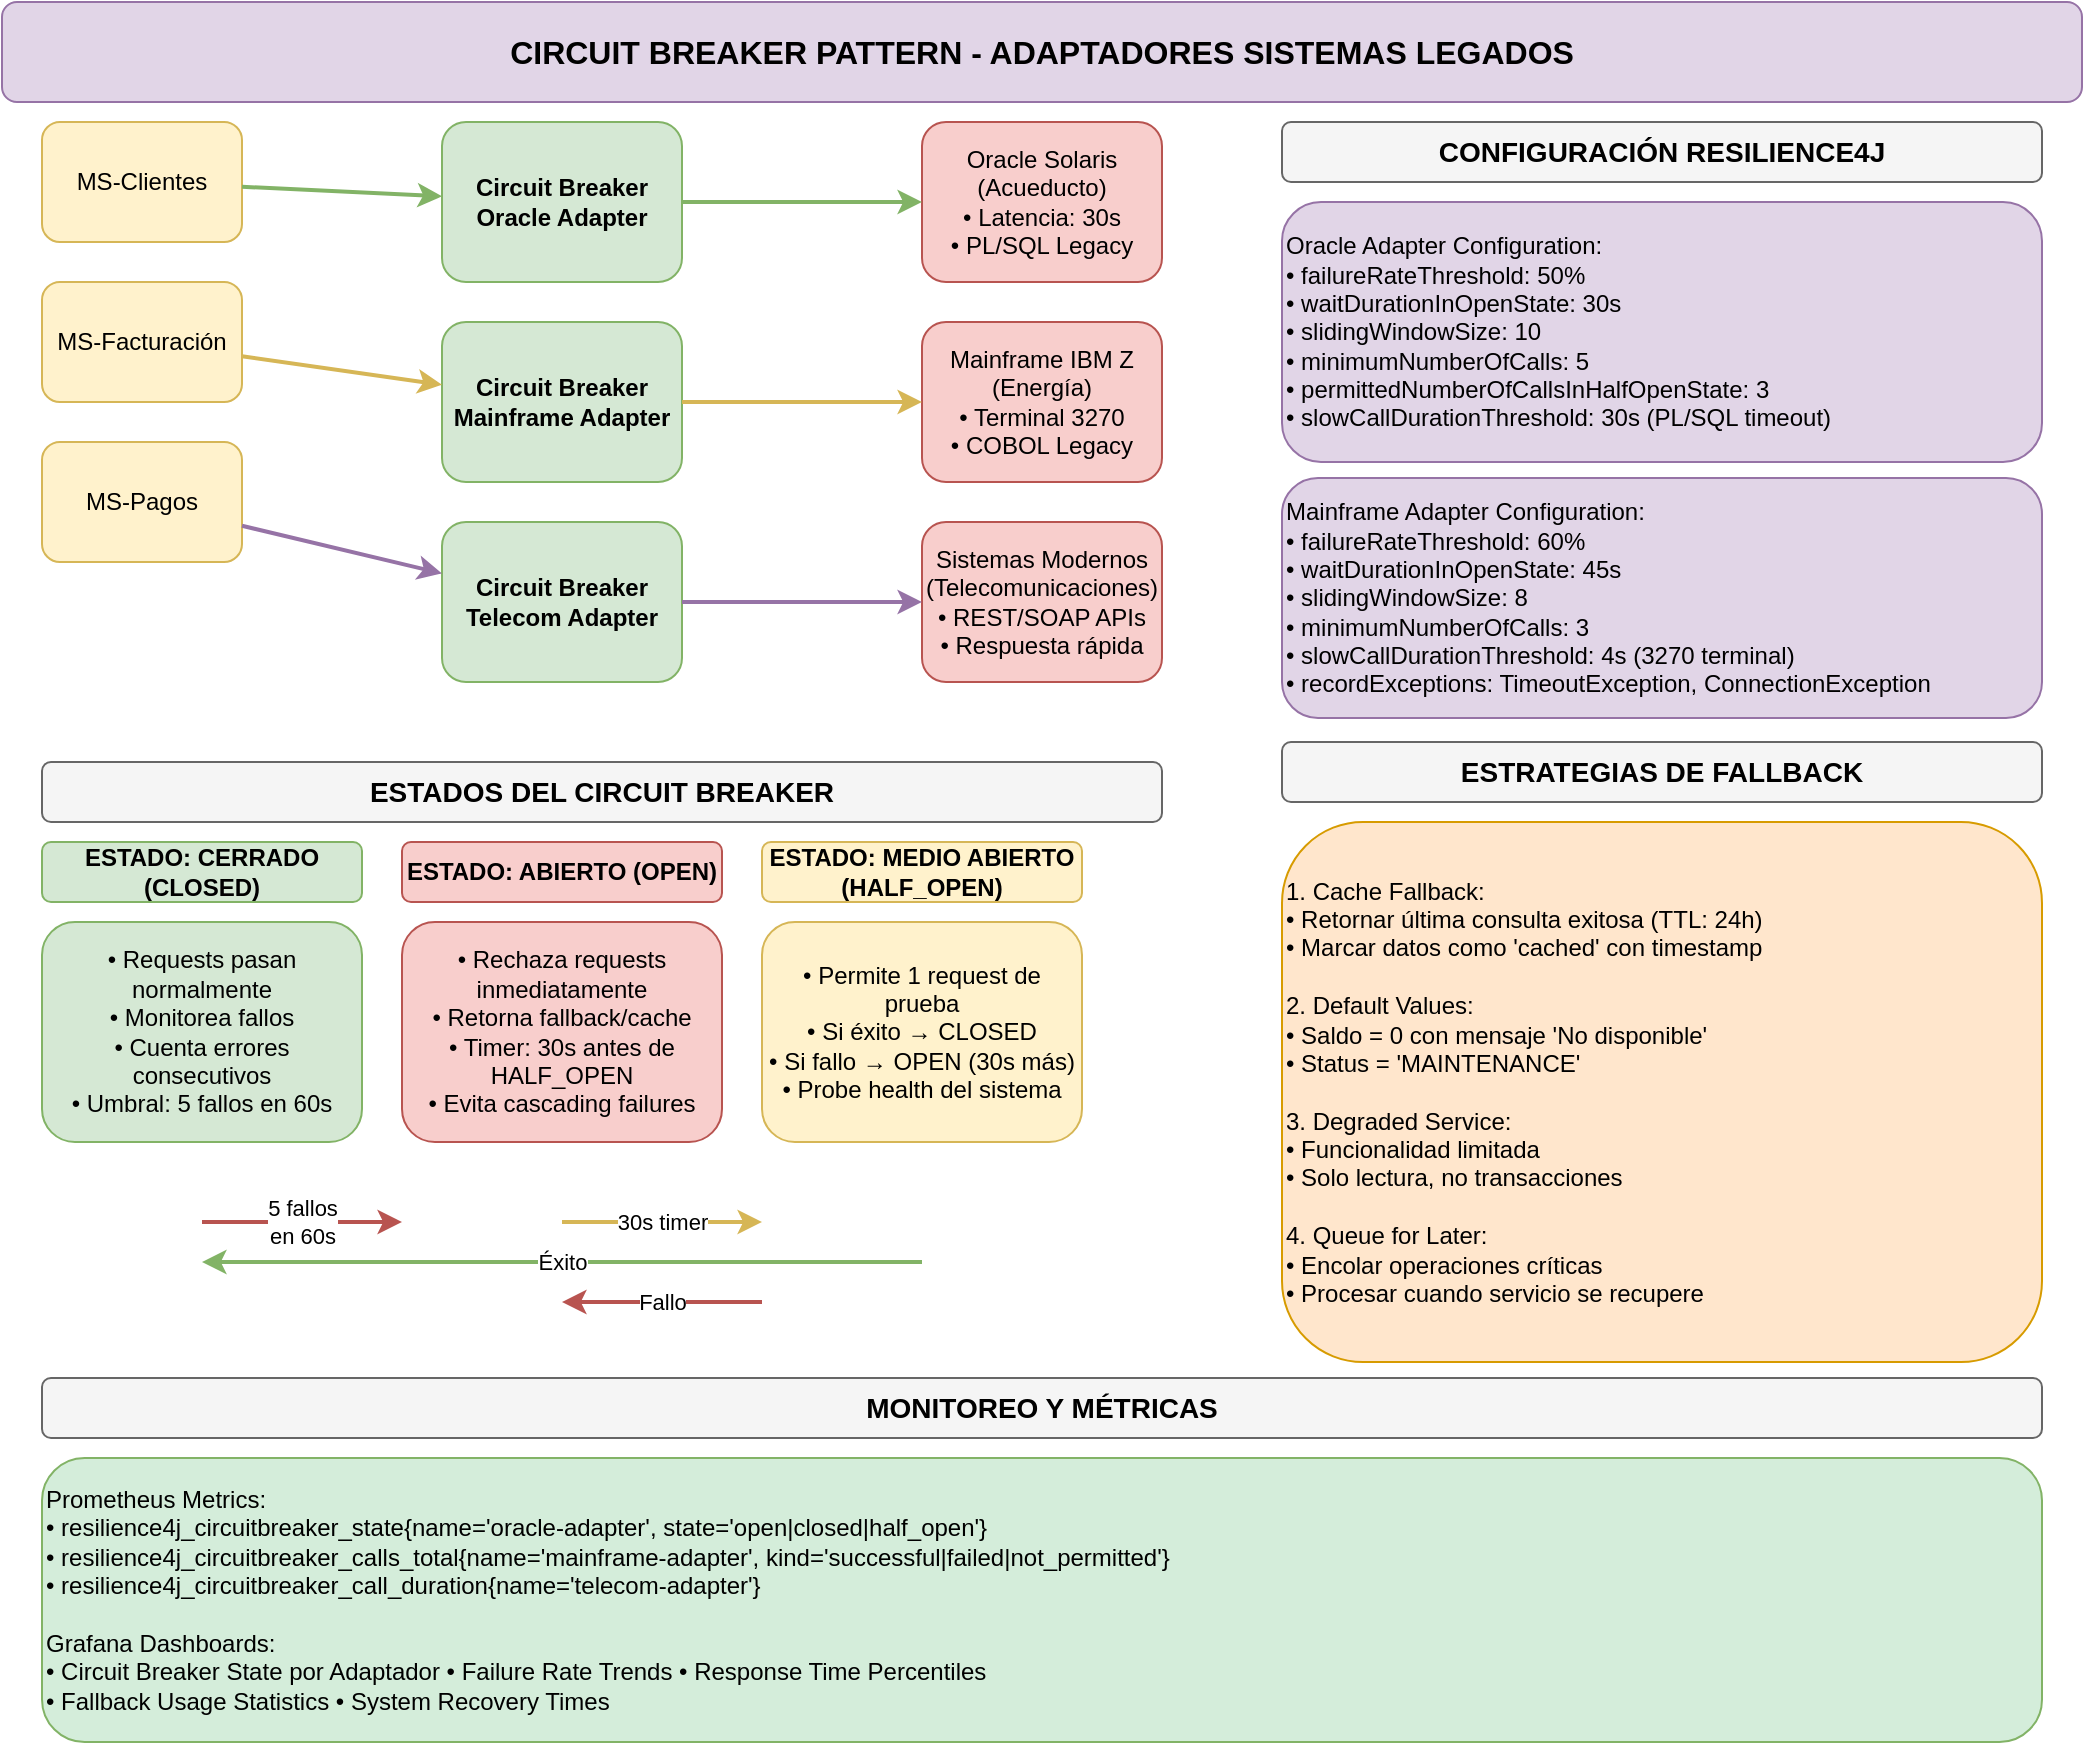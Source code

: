 <mxfile version="28.0.6">
  <diagram name="Circuit Breaker Pattern" id="dkoClyU12HXPn1E9RN4F">
    <mxGraphModel dx="2707" dy="1616" grid="1" gridSize="10" guides="1" tooltips="1" connect="1" arrows="1" fold="1" page="1" pageScale="1" pageWidth="1654" pageHeight="1169" math="0" shadow="0">
      <root>
        <mxCell id="0" />
        <mxCell id="1" parent="0" />
        <mxCell id="zeunEWAcClMQqQdVzJYE-1" value="CIRCUIT BREAKER PATTERN - ADAPTADORES SISTEMAS LEGADOS" style="rounded=1;whiteSpace=wrap;html=1;fillColor=#e1d5e7;strokeColor=#9673a6;fontSize=16;fontStyle=1;" vertex="1" parent="1">
          <mxGeometry x="307" y="150" width="1040" height="50" as="geometry" />
        </mxCell>
        <mxCell id="zeunEWAcClMQqQdVzJYE-2" value="MS-Clientes" style="rounded=1;whiteSpace=wrap;html=1;fillColor=#fff2cc;strokeColor=#d6b656;" vertex="1" parent="1">
          <mxGeometry x="327" y="210" width="100" height="60" as="geometry" />
        </mxCell>
        <mxCell id="zeunEWAcClMQqQdVzJYE-3" value="MS-Facturación" style="rounded=1;whiteSpace=wrap;html=1;fillColor=#fff2cc;strokeColor=#d6b656;" vertex="1" parent="1">
          <mxGeometry x="327" y="290" width="100" height="60" as="geometry" />
        </mxCell>
        <mxCell id="zeunEWAcClMQqQdVzJYE-4" value="MS-Pagos" style="rounded=1;whiteSpace=wrap;html=1;fillColor=#fff2cc;strokeColor=#d6b656;" vertex="1" parent="1">
          <mxGeometry x="327" y="370" width="100" height="60" as="geometry" />
        </mxCell>
        <mxCell id="zeunEWAcClMQqQdVzJYE-5" value="Circuit Breaker&#xa;Oracle Adapter" style="rounded=1;whiteSpace=wrap;html=1;fillColor=#d5e8d4;strokeColor=#82b366;fontSize=12;fontStyle=1;" vertex="1" parent="1">
          <mxGeometry x="527" y="210" width="120" height="80" as="geometry" />
        </mxCell>
        <mxCell id="zeunEWAcClMQqQdVzJYE-6" value="Circuit Breaker&#xa;Mainframe Adapter" style="rounded=1;whiteSpace=wrap;html=1;fillColor=#d5e8d4;strokeColor=#82b366;fontSize=12;fontStyle=1;" vertex="1" parent="1">
          <mxGeometry x="527" y="310" width="120" height="80" as="geometry" />
        </mxCell>
        <mxCell id="zeunEWAcClMQqQdVzJYE-7" value="Circuit Breaker&#xa;Telecom Adapter" style="rounded=1;whiteSpace=wrap;html=1;fillColor=#d5e8d4;strokeColor=#82b366;fontSize=12;fontStyle=1;" vertex="1" parent="1">
          <mxGeometry x="527" y="410" width="120" height="80" as="geometry" />
        </mxCell>
        <mxCell id="zeunEWAcClMQqQdVzJYE-8" value="Oracle Solaris&#xa;(Acueducto)&#xa;• Latencia: 30s&#xa;• PL/SQL Legacy" style="rounded=1;whiteSpace=wrap;html=1;fillColor=#f8cecc;strokeColor=#b85450;" vertex="1" parent="1">
          <mxGeometry x="767" y="210" width="120" height="80" as="geometry" />
        </mxCell>
        <mxCell id="zeunEWAcClMQqQdVzJYE-9" value="Mainframe IBM Z&#xa;(Energía)&#xa;• Terminal 3270&#xa;• COBOL Legacy" style="rounded=1;whiteSpace=wrap;html=1;fillColor=#f8cecc;strokeColor=#b85450;" vertex="1" parent="1">
          <mxGeometry x="767" y="310" width="120" height="80" as="geometry" />
        </mxCell>
        <mxCell id="zeunEWAcClMQqQdVzJYE-10" value="Sistemas Modernos&#xa;(Telecomunicaciones)&#xa;• REST/SOAP APIs&#xa;• Respuesta rápida" style="rounded=1;whiteSpace=wrap;html=1;fillColor=#f8cecc;strokeColor=#b85450;" vertex="1" parent="1">
          <mxGeometry x="767" y="410" width="120" height="80" as="geometry" />
        </mxCell>
        <mxCell id="zeunEWAcClMQqQdVzJYE-11" value="ESTADOS DEL CIRCUIT BREAKER" style="rounded=1;whiteSpace=wrap;html=1;fillColor=#f5f5f5;strokeColor=#666666;fontSize=14;fontStyle=1;" vertex="1" parent="1">
          <mxGeometry x="327" y="530" width="560" height="30" as="geometry" />
        </mxCell>
        <mxCell id="zeunEWAcClMQqQdVzJYE-12" value="ESTADO: CERRADO (CLOSED)" style="rounded=1;whiteSpace=wrap;html=1;fillColor=#d5e8d4;strokeColor=#82b366;fontSize=12;fontStyle=1;" vertex="1" parent="1">
          <mxGeometry x="327" y="570" width="160" height="30" as="geometry" />
        </mxCell>
        <mxCell id="zeunEWAcClMQqQdVzJYE-13" value="• Requests pasan normalmente&#xa;• Monitorea fallos&#xa;• Cuenta errores consecutivos&#xa;• Umbral: 5 fallos en 60s" style="rounded=1;whiteSpace=wrap;html=1;fillColor=#d5e8d4;strokeColor=#82b366;" vertex="1" parent="1">
          <mxGeometry x="327" y="610" width="160" height="110" as="geometry" />
        </mxCell>
        <mxCell id="zeunEWAcClMQqQdVzJYE-14" value="ESTADO: ABIERTO (OPEN)" style="rounded=1;whiteSpace=wrap;html=1;fillColor=#f8cecc;strokeColor=#b85450;fontSize=12;fontStyle=1;" vertex="1" parent="1">
          <mxGeometry x="507" y="570" width="160" height="30" as="geometry" />
        </mxCell>
        <mxCell id="zeunEWAcClMQqQdVzJYE-15" value="• Rechaza requests inmediatamente&#xa;• Retorna fallback/cache&#xa;• Timer: 30s antes de HALF_OPEN&#xa;• Evita cascading failures" style="rounded=1;whiteSpace=wrap;html=1;fillColor=#f8cecc;strokeColor=#b85450;" vertex="1" parent="1">
          <mxGeometry x="507" y="610" width="160" height="110" as="geometry" />
        </mxCell>
        <mxCell id="zeunEWAcClMQqQdVzJYE-16" value="ESTADO: MEDIO ABIERTO (HALF_OPEN)" style="rounded=1;whiteSpace=wrap;html=1;fillColor=#fff2cc;strokeColor=#d6b656;fontSize=12;fontStyle=1;" vertex="1" parent="1">
          <mxGeometry x="687" y="570" width="160" height="30" as="geometry" />
        </mxCell>
        <mxCell id="zeunEWAcClMQqQdVzJYE-17" value="• Permite 1 request de prueba&#xa;• Si éxito → CLOSED&#xa;• Si fallo → OPEN (30s más)&#xa;• Probe health del sistema" style="rounded=1;whiteSpace=wrap;html=1;fillColor=#fff2cc;strokeColor=#d6b656;" vertex="1" parent="1">
          <mxGeometry x="687" y="610" width="160" height="110" as="geometry" />
        </mxCell>
        <mxCell id="zeunEWAcClMQqQdVzJYE-18" value="CONFIGURACIÓN RESILIENCE4J" style="rounded=1;whiteSpace=wrap;html=1;fillColor=#f5f5f5;strokeColor=#666666;fontSize=14;fontStyle=1;" vertex="1" parent="1">
          <mxGeometry x="947" y="210" width="380" height="30" as="geometry" />
        </mxCell>
        <mxCell id="zeunEWAcClMQqQdVzJYE-19" value="Oracle Adapter Configuration:&#xa;• failureRateThreshold: 50%&#xa;• waitDurationInOpenState: 30s&#xa;• slidingWindowSize: 10&#xa;• minimumNumberOfCalls: 5&#xa;• permittedNumberOfCallsInHalfOpenState: 3&#xa;• slowCallDurationThreshold: 30s (PL/SQL timeout)" style="rounded=1;whiteSpace=wrap;html=1;fillColor=#e1d5e7;strokeColor=#9673a6;align=left;" vertex="1" parent="1">
          <mxGeometry x="947" y="250" width="380" height="130" as="geometry" />
        </mxCell>
        <mxCell id="zeunEWAcClMQqQdVzJYE-20" value="Mainframe Adapter Configuration:&#xa;• failureRateThreshold: 60%&#xa;• waitDurationInOpenState: 45s&#xa;• slidingWindowSize: 8&#xa;• minimumNumberOfCalls: 3&#xa;• slowCallDurationThreshold: 4s (3270 terminal)&#xa;• recordExceptions: TimeoutException, ConnectionException" style="rounded=1;whiteSpace=wrap;html=1;fillColor=#e1d5e7;strokeColor=#9673a6;align=left;" vertex="1" parent="1">
          <mxGeometry x="947" y="388" width="380" height="120" as="geometry" />
        </mxCell>
        <mxCell id="zeunEWAcClMQqQdVzJYE-21" value="ESTRATEGIAS DE FALLBACK" style="rounded=1;whiteSpace=wrap;html=1;fillColor=#f5f5f5;strokeColor=#666666;fontSize=14;fontStyle=1;" vertex="1" parent="1">
          <mxGeometry x="947" y="520" width="380" height="30" as="geometry" />
        </mxCell>
        <mxCell id="zeunEWAcClMQqQdVzJYE-22" value="1. Cache Fallback:&#xa;   • Retornar última consulta exitosa (TTL: 24h)&#xa;   • Marcar datos como &#39;cached&#39; con timestamp&#xa;&#xa;2. Default Values:&#xa;   • Saldo = 0 con mensaje &#39;No disponible&#39;&#xa;   • Status = &#39;MAINTENANCE&#39;&#xa;&#xa;3. Degraded Service:&#xa;   • Funcionalidad limitada&#xa;   • Solo lectura, no transacciones&#xa;&#xa;4. Queue for Later:&#xa;   • Encolar operaciones críticas&#xa;   • Procesar cuando servicio se recupere" style="rounded=1;whiteSpace=wrap;html=1;fillColor=#ffe6cc;strokeColor=#d79b00;align=left;" vertex="1" parent="1">
          <mxGeometry x="947" y="560" width="380" height="270" as="geometry" />
        </mxCell>
        <mxCell id="zeunEWAcClMQqQdVzJYE-23" style="endArrow=classic;html=1;strokeColor=#82b366;strokeWidth=2;" edge="1" parent="1" source="zeunEWAcClMQqQdVzJYE-2" target="zeunEWAcClMQqQdVzJYE-5">
          <mxGeometry width="50" height="50" relative="1" as="geometry">
            <mxPoint x="437" y="250" as="sourcePoint" />
            <mxPoint x="517" y="250" as="targetPoint" />
          </mxGeometry>
        </mxCell>
        <mxCell id="zeunEWAcClMQqQdVzJYE-24" style="endArrow=classic;html=1;strokeColor=#82b366;strokeWidth=2;" edge="1" parent="1" source="zeunEWAcClMQqQdVzJYE-5" target="zeunEWAcClMQqQdVzJYE-8">
          <mxGeometry width="50" height="50" relative="1" as="geometry">
            <mxPoint x="657" y="250" as="sourcePoint" />
            <mxPoint x="757" y="250" as="targetPoint" />
          </mxGeometry>
        </mxCell>
        <mxCell id="zeunEWAcClMQqQdVzJYE-25" style="endArrow=classic;html=1;strokeColor=#d6b656;strokeWidth=2;" edge="1" parent="1" source="zeunEWAcClMQqQdVzJYE-3" target="zeunEWAcClMQqQdVzJYE-6">
          <mxGeometry width="50" height="50" relative="1" as="geometry">
            <mxPoint x="437" y="330" as="sourcePoint" />
            <mxPoint x="517" y="330" as="targetPoint" />
          </mxGeometry>
        </mxCell>
        <mxCell id="zeunEWAcClMQqQdVzJYE-26" style="endArrow=classic;html=1;strokeColor=#d6b656;strokeWidth=2;" edge="1" parent="1" source="zeunEWAcClMQqQdVzJYE-6" target="zeunEWAcClMQqQdVzJYE-9">
          <mxGeometry width="50" height="50" relative="1" as="geometry">
            <mxPoint x="657" y="350" as="sourcePoint" />
            <mxPoint x="757" y="350" as="targetPoint" />
          </mxGeometry>
        </mxCell>
        <mxCell id="zeunEWAcClMQqQdVzJYE-27" style="endArrow=classic;html=1;strokeColor=#9673a6;strokeWidth=2;" edge="1" parent="1" source="zeunEWAcClMQqQdVzJYE-4" target="zeunEWAcClMQqQdVzJYE-7">
          <mxGeometry width="50" height="50" relative="1" as="geometry">
            <mxPoint x="437" y="410" as="sourcePoint" />
            <mxPoint x="517" y="410" as="targetPoint" />
          </mxGeometry>
        </mxCell>
        <mxCell id="zeunEWAcClMQqQdVzJYE-28" style="endArrow=classic;html=1;strokeColor=#9673a6;strokeWidth=2;" edge="1" parent="1" source="zeunEWAcClMQqQdVzJYE-7" target="zeunEWAcClMQqQdVzJYE-10">
          <mxGeometry width="50" height="50" relative="1" as="geometry">
            <mxPoint x="657" y="450" as="sourcePoint" />
            <mxPoint x="757" y="450" as="targetPoint" />
          </mxGeometry>
        </mxCell>
        <mxCell id="zeunEWAcClMQqQdVzJYE-29" value="5 fallos&#xa;en 60s" style="endArrow=classic;html=1;strokeColor=#b85450;strokeWidth=2;" edge="1" parent="1">
          <mxGeometry width="50" height="50" relative="1" as="geometry">
            <mxPoint x="407" y="760" as="sourcePoint" />
            <mxPoint x="507" y="760" as="targetPoint" />
          </mxGeometry>
        </mxCell>
        <mxCell id="zeunEWAcClMQqQdVzJYE-30" value="30s timer" style="endArrow=classic;html=1;strokeColor=#d6b656;strokeWidth=2;" edge="1" parent="1">
          <mxGeometry width="50" height="50" relative="1" as="geometry">
            <mxPoint x="587" y="760" as="sourcePoint" />
            <mxPoint x="687" y="760" as="targetPoint" />
          </mxGeometry>
        </mxCell>
        <mxCell id="zeunEWAcClMQqQdVzJYE-31" value="Éxito" style="endArrow=classic;html=1;strokeColor=#82b366;strokeWidth=2;curved=1;" edge="1" parent="1">
          <mxGeometry width="50" height="50" relative="1" as="geometry">
            <mxPoint x="767" y="780" as="sourcePoint" />
            <mxPoint x="407" y="780" as="targetPoint" />
          </mxGeometry>
        </mxCell>
        <mxCell id="zeunEWAcClMQqQdVzJYE-32" value="Fallo" style="endArrow=classic;html=1;strokeColor=#b85450;strokeWidth=2;curved=1;" edge="1" parent="1">
          <mxGeometry width="50" height="50" relative="1" as="geometry">
            <mxPoint x="687" y="800" as="sourcePoint" />
            <mxPoint x="587" y="800" as="targetPoint" />
          </mxGeometry>
        </mxCell>
        <mxCell id="zeunEWAcClMQqQdVzJYE-33" value="MONITOREO Y MÉTRICAS" style="rounded=1;whiteSpace=wrap;html=1;fillColor=#f5f5f5;strokeColor=#666666;fontSize=14;fontStyle=1;" vertex="1" parent="1">
          <mxGeometry x="327" y="838" width="1000" height="30" as="geometry" />
        </mxCell>
        <mxCell id="zeunEWAcClMQqQdVzJYE-34" value="Prometheus Metrics:&#xa;• resilience4j_circuitbreaker_state{name=&#39;oracle-adapter&#39;, state=&#39;open|closed|half_open&#39;}&#xa;• resilience4j_circuitbreaker_calls_total{name=&#39;mainframe-adapter&#39;, kind=&#39;successful|failed|not_permitted&#39;}&#xa;• resilience4j_circuitbreaker_call_duration{name=&#39;telecom-adapter&#39;}&#xa;&#xa;Grafana Dashboards:&#xa;• Circuit Breaker State por Adaptador  • Failure Rate Trends  • Response Time Percentiles&#xa;• Fallback Usage Statistics  • System Recovery Times" style="rounded=1;whiteSpace=wrap;html=1;fillColor=#d4edda;strokeColor=#82b366;align=left;" vertex="1" parent="1">
          <mxGeometry x="327" y="878" width="1000" height="142" as="geometry" />
        </mxCell>
      </root>
    </mxGraphModel>
  </diagram>
</mxfile>

